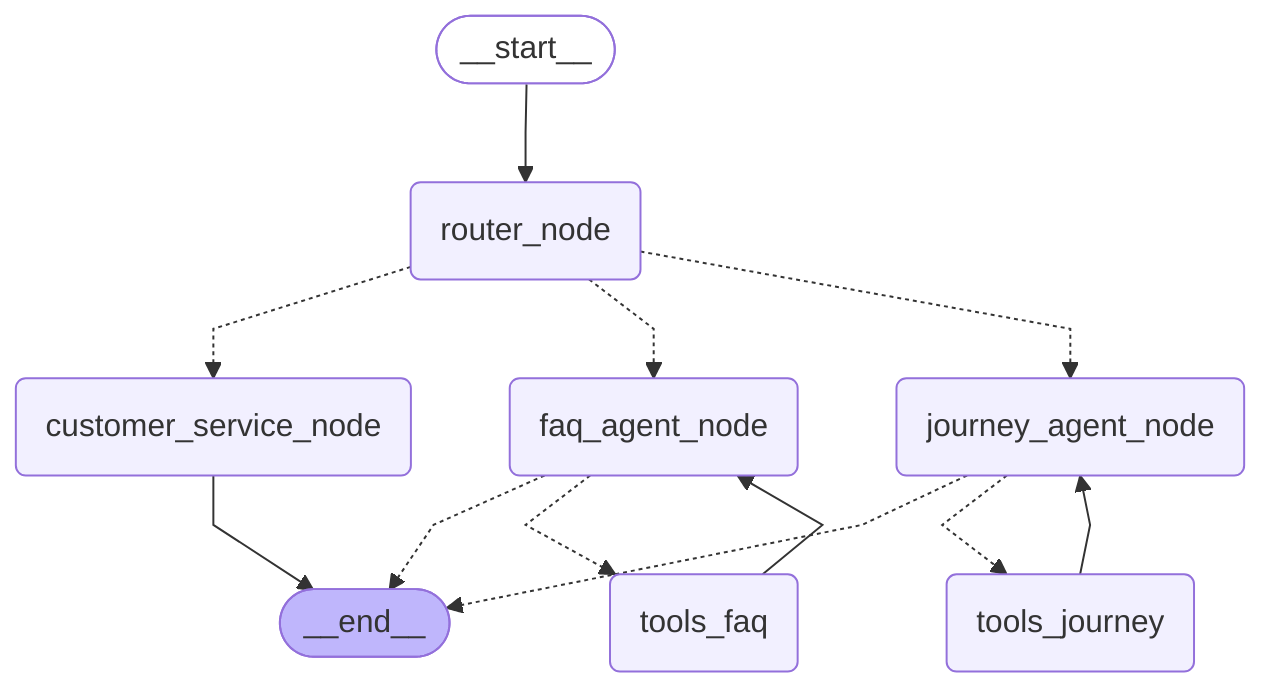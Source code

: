 ---
config:
  flowchart:
    curve: linear
---
graph TD;
	__start__([<p>__start__</p>]):::first
	router_node(router_node)
	faq_agent_node(faq_agent_node)
	tools_faq(tools_faq)
	tools_journey(tools_journey)
	journey_agent_node(journey_agent_node)
	customer_service_node(customer_service_node)
	__end__([<p>__end__</p>]):::last
	__start__ --> router_node;
	faq_agent_node -.-> __end__;
	faq_agent_node -.-> tools_faq;
	journey_agent_node -.-> __end__;
	journey_agent_node -.-> tools_journey;
	router_node -.-> customer_service_node;
	router_node -.-> faq_agent_node;
	router_node -.-> journey_agent_node;
	tools_faq --> faq_agent_node;
	tools_journey --> journey_agent_node;
	customer_service_node --> __end__;
	classDef default fill:#f2f0ff,line-height:1.2
	classDef first fill-opacity:0
	classDef last fill:#bfb6fc